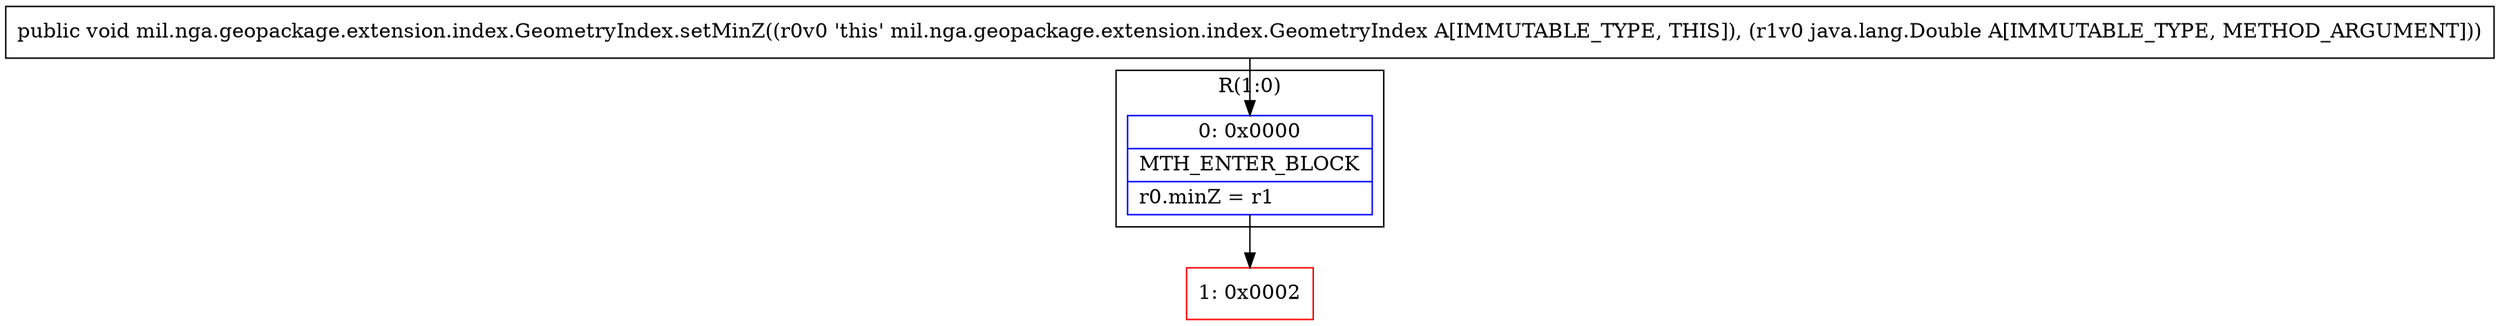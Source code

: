 digraph "CFG formil.nga.geopackage.extension.index.GeometryIndex.setMinZ(Ljava\/lang\/Double;)V" {
subgraph cluster_Region_1183438499 {
label = "R(1:0)";
node [shape=record,color=blue];
Node_0 [shape=record,label="{0\:\ 0x0000|MTH_ENTER_BLOCK\l|r0.minZ = r1\l}"];
}
Node_1 [shape=record,color=red,label="{1\:\ 0x0002}"];
MethodNode[shape=record,label="{public void mil.nga.geopackage.extension.index.GeometryIndex.setMinZ((r0v0 'this' mil.nga.geopackage.extension.index.GeometryIndex A[IMMUTABLE_TYPE, THIS]), (r1v0 java.lang.Double A[IMMUTABLE_TYPE, METHOD_ARGUMENT])) }"];
MethodNode -> Node_0;
Node_0 -> Node_1;
}

